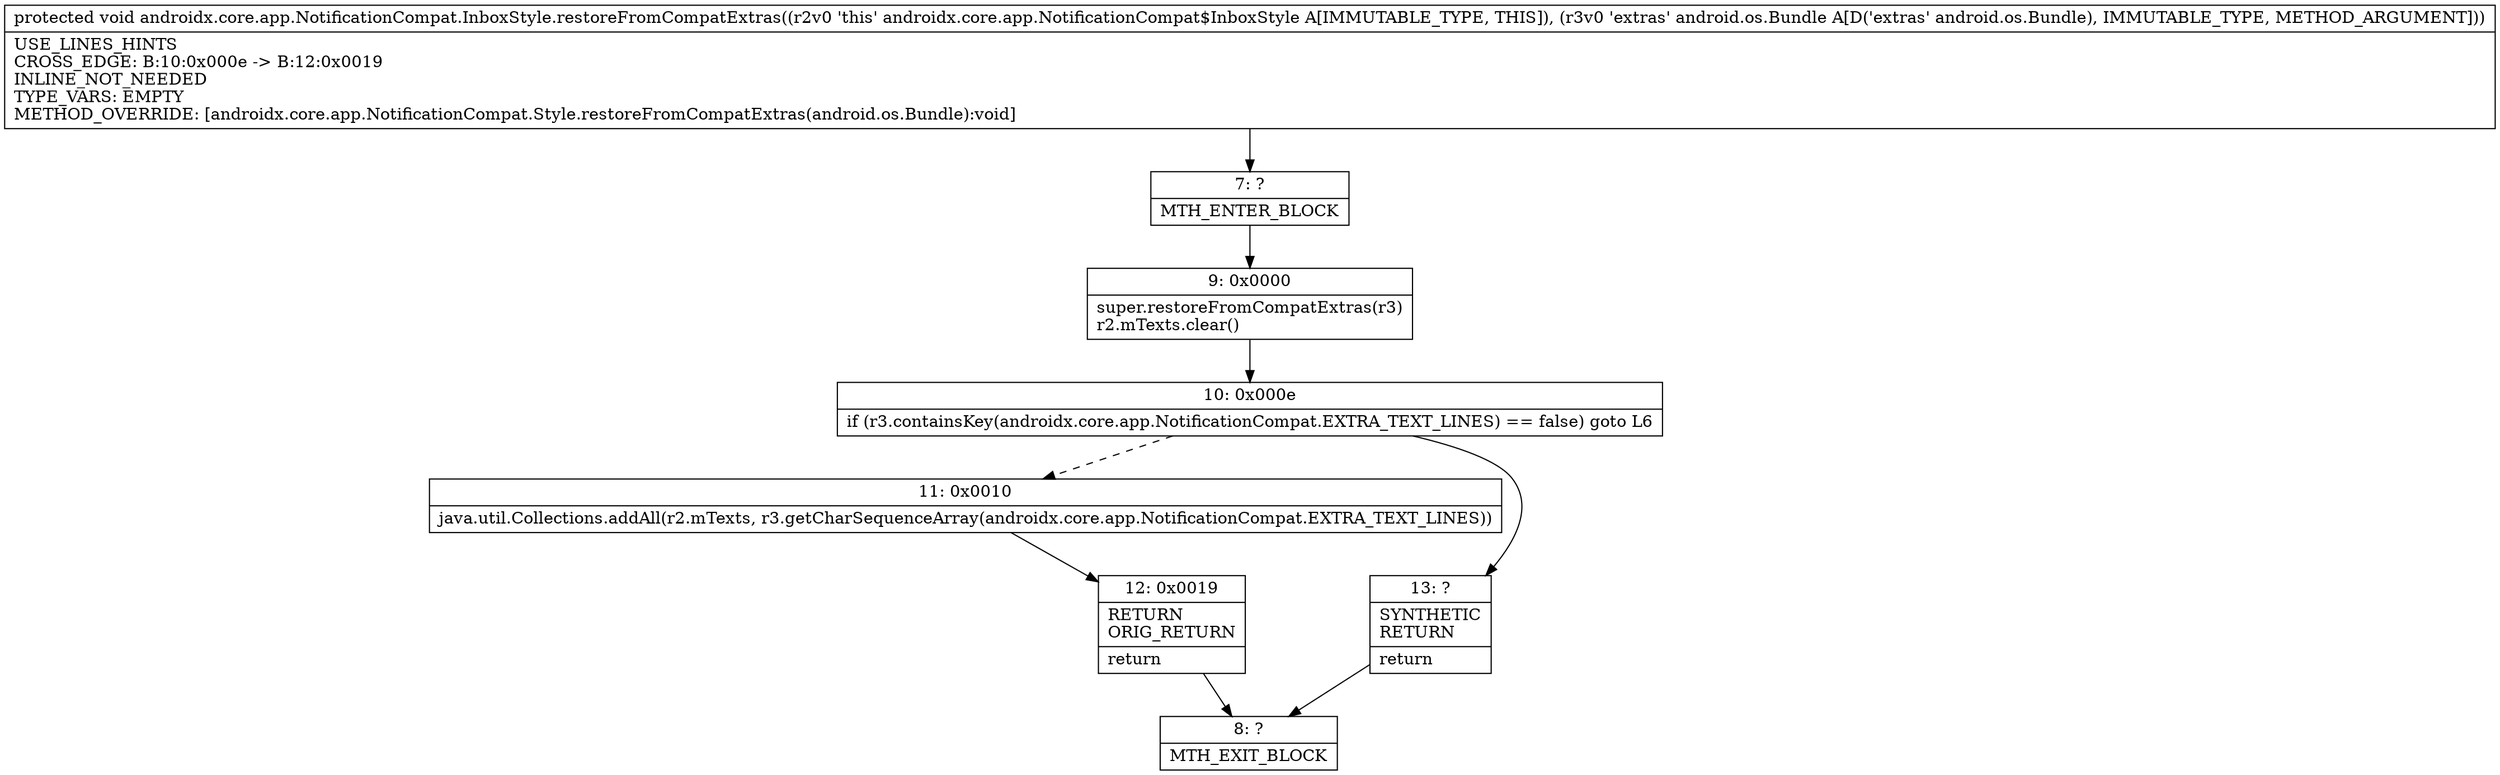 digraph "CFG forandroidx.core.app.NotificationCompat.InboxStyle.restoreFromCompatExtras(Landroid\/os\/Bundle;)V" {
Node_7 [shape=record,label="{7\:\ ?|MTH_ENTER_BLOCK\l}"];
Node_9 [shape=record,label="{9\:\ 0x0000|super.restoreFromCompatExtras(r3)\lr2.mTexts.clear()\l}"];
Node_10 [shape=record,label="{10\:\ 0x000e|if (r3.containsKey(androidx.core.app.NotificationCompat.EXTRA_TEXT_LINES) == false) goto L6\l}"];
Node_11 [shape=record,label="{11\:\ 0x0010|java.util.Collections.addAll(r2.mTexts, r3.getCharSequenceArray(androidx.core.app.NotificationCompat.EXTRA_TEXT_LINES))\l}"];
Node_12 [shape=record,label="{12\:\ 0x0019|RETURN\lORIG_RETURN\l|return\l}"];
Node_8 [shape=record,label="{8\:\ ?|MTH_EXIT_BLOCK\l}"];
Node_13 [shape=record,label="{13\:\ ?|SYNTHETIC\lRETURN\l|return\l}"];
MethodNode[shape=record,label="{protected void androidx.core.app.NotificationCompat.InboxStyle.restoreFromCompatExtras((r2v0 'this' androidx.core.app.NotificationCompat$InboxStyle A[IMMUTABLE_TYPE, THIS]), (r3v0 'extras' android.os.Bundle A[D('extras' android.os.Bundle), IMMUTABLE_TYPE, METHOD_ARGUMENT]))  | USE_LINES_HINTS\lCROSS_EDGE: B:10:0x000e \-\> B:12:0x0019\lINLINE_NOT_NEEDED\lTYPE_VARS: EMPTY\lMETHOD_OVERRIDE: [androidx.core.app.NotificationCompat.Style.restoreFromCompatExtras(android.os.Bundle):void]\l}"];
MethodNode -> Node_7;Node_7 -> Node_9;
Node_9 -> Node_10;
Node_10 -> Node_11[style=dashed];
Node_10 -> Node_13;
Node_11 -> Node_12;
Node_12 -> Node_8;
Node_13 -> Node_8;
}

